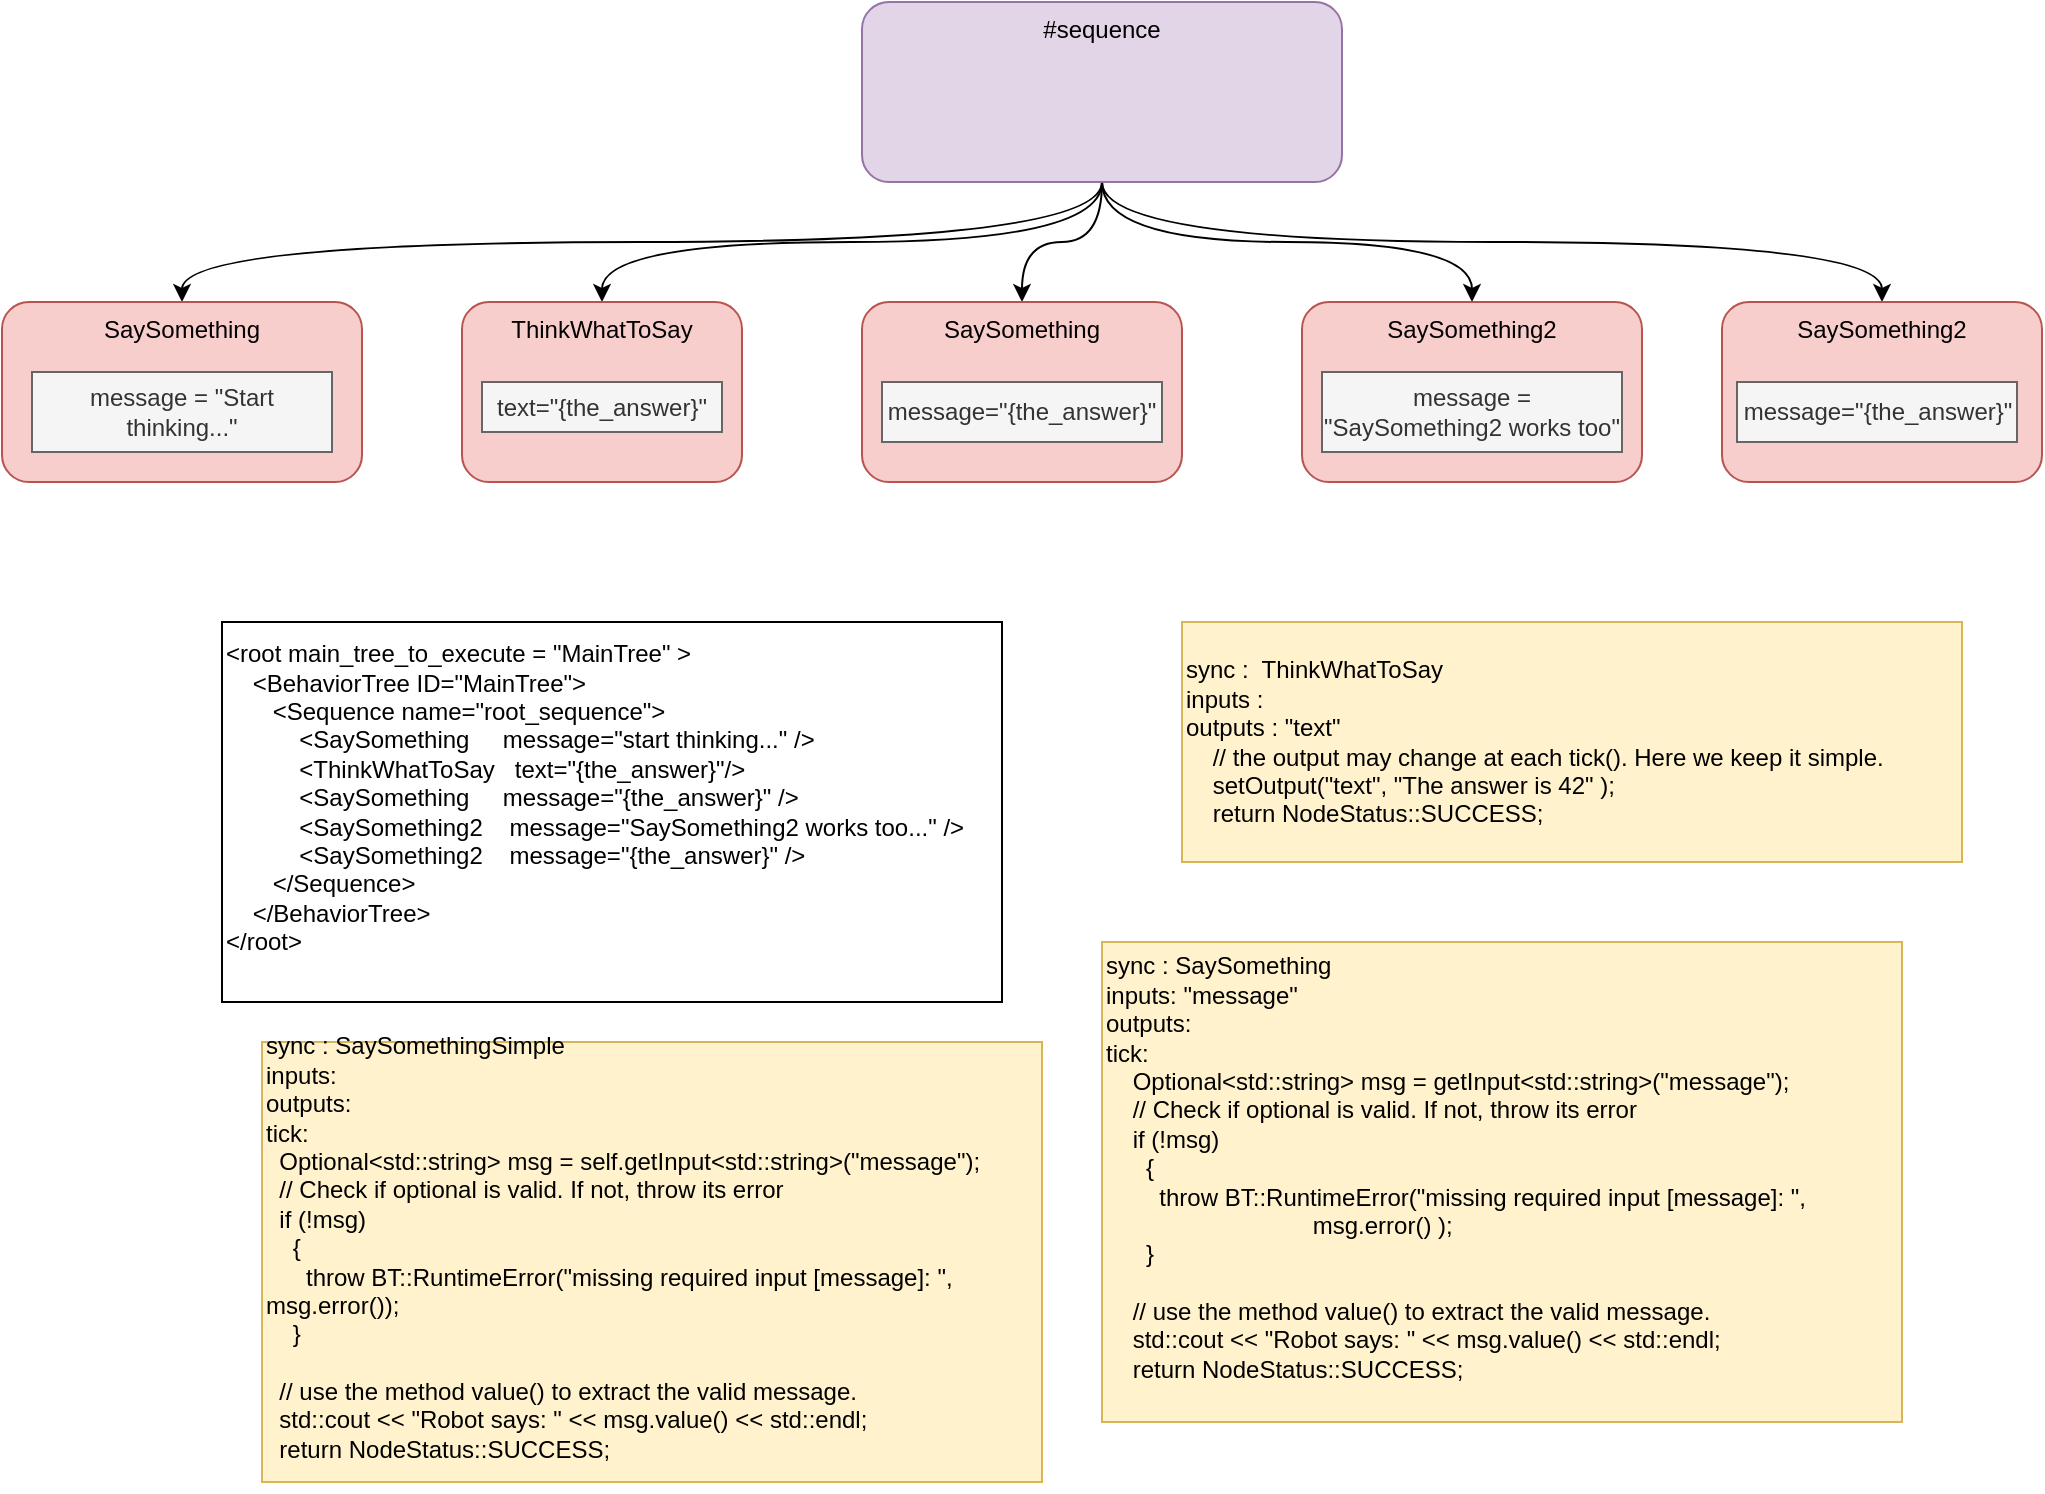 <mxfile version="14.6.13" type="device"><diagram id="dl6viYF46tLr151Z0Rqe" name="tree"><mxGraphModel dx="1062" dy="553" grid="1" gridSize="10" guides="1" tooltips="1" connect="1" arrows="1" fold="1" page="1" pageScale="1" pageWidth="1100" pageHeight="850" math="0" shadow="0"><root><mxCell id="0"/><mxCell id="1" parent="0"/><mxCell id="VDCRdWPJAwFapRl1d_3T-2" style="edgeStyle=orthogonalEdgeStyle;orthogonalLoop=1;jettySize=auto;html=1;exitX=0.5;exitY=1;exitDx=0;exitDy=0;verticalAlign=top;curved=1;" edge="1" parent="1" source="VDCRdWPJAwFapRl1d_3T-7" target="VDCRdWPJAwFapRl1d_3T-8"><mxGeometry relative="1" as="geometry"/></mxCell><mxCell id="VDCRdWPJAwFapRl1d_3T-3" style="edgeStyle=orthogonalEdgeStyle;orthogonalLoop=1;jettySize=auto;html=1;exitX=0.5;exitY=1;exitDx=0;exitDy=0;curved=1;verticalAlign=top;" edge="1" parent="1" source="VDCRdWPJAwFapRl1d_3T-7" target="VDCRdWPJAwFapRl1d_3T-11"><mxGeometry relative="1" as="geometry"/></mxCell><mxCell id="VDCRdWPJAwFapRl1d_3T-4" style="edgeStyle=orthogonalEdgeStyle;curved=1;orthogonalLoop=1;jettySize=auto;html=1;exitX=0.5;exitY=1;exitDx=0;exitDy=0;entryX=0.5;entryY=0;entryDx=0;entryDy=0;verticalAlign=top;" edge="1" parent="1" source="VDCRdWPJAwFapRl1d_3T-7" target="VDCRdWPJAwFapRl1d_3T-12"><mxGeometry relative="1" as="geometry"/></mxCell><mxCell id="VDCRdWPJAwFapRl1d_3T-5" style="edgeStyle=orthogonalEdgeStyle;curved=1;orthogonalLoop=1;jettySize=auto;html=1;exitX=0.5;exitY=1;exitDx=0;exitDy=0;entryX=0.5;entryY=0;entryDx=0;entryDy=0;verticalAlign=top;" edge="1" parent="1" source="VDCRdWPJAwFapRl1d_3T-7" target="VDCRdWPJAwFapRl1d_3T-9"><mxGeometry relative="1" as="geometry"/></mxCell><mxCell id="VDCRdWPJAwFapRl1d_3T-6" style="edgeStyle=orthogonalEdgeStyle;curved=1;orthogonalLoop=1;jettySize=auto;html=1;exitX=0.5;exitY=1;exitDx=0;exitDy=0;entryX=0.5;entryY=0;entryDx=0;entryDy=0;verticalAlign=top;" edge="1" parent="1" source="VDCRdWPJAwFapRl1d_3T-7" target="VDCRdWPJAwFapRl1d_3T-10"><mxGeometry relative="1" as="geometry"/></mxCell><mxCell id="VDCRdWPJAwFapRl1d_3T-7" value="#sequence" style="rounded=1;whiteSpace=wrap;html=1;verticalAlign=top;fillColor=#e1d5e7;strokeColor=#9673a6;" vertex="1" parent="1"><mxGeometry x="440" y="50" width="240" height="90" as="geometry"/></mxCell><mxCell id="VDCRdWPJAwFapRl1d_3T-8" value="SaySomething" style="rounded=1;whiteSpace=wrap;html=1;verticalAlign=top;fillColor=#f8cecc;strokeColor=#b85450;" vertex="1" parent="1"><mxGeometry x="440" y="200" width="160" height="90" as="geometry"/></mxCell><mxCell id="VDCRdWPJAwFapRl1d_3T-9" value="SaySomething2" style="rounded=1;whiteSpace=wrap;html=1;verticalAlign=top;fillColor=#f8cecc;strokeColor=#b85450;" vertex="1" parent="1"><mxGeometry x="660" y="200" width="170" height="90" as="geometry"/></mxCell><mxCell id="VDCRdWPJAwFapRl1d_3T-10" value="SaySomething2" style="rounded=1;whiteSpace=wrap;html=1;verticalAlign=top;fillColor=#f8cecc;strokeColor=#b85450;" vertex="1" parent="1"><mxGeometry x="870" y="200" width="160" height="90" as="geometry"/></mxCell><mxCell id="VDCRdWPJAwFapRl1d_3T-11" value="ThinkWhatToSay" style="rounded=1;whiteSpace=wrap;html=1;verticalAlign=top;fillColor=#f8cecc;strokeColor=#b85450;" vertex="1" parent="1"><mxGeometry x="240" y="200" width="140" height="90" as="geometry"/></mxCell><mxCell id="VDCRdWPJAwFapRl1d_3T-12" value="SaySomething" style="rounded=1;whiteSpace=wrap;html=1;verticalAlign=top;fillColor=#f8cecc;strokeColor=#b85450;" vertex="1" parent="1"><mxGeometry x="10" y="200" width="180" height="90" as="geometry"/></mxCell><mxCell id="VDCRdWPJAwFapRl1d_3T-13" value="message = &quot;SaySomething2 works too&quot;" style="rounded=0;whiteSpace=wrap;html=1;fillColor=#f5f5f5;strokeColor=#666666;fontColor=#333333;" vertex="1" parent="1"><mxGeometry x="670" y="235" width="150" height="40" as="geometry"/></mxCell><mxCell id="VDCRdWPJAwFapRl1d_3T-14" value="text=&quot;{the_answer}&quot;" style="rounded=0;whiteSpace=wrap;html=1;fillColor=#f5f5f5;strokeColor=#666666;fontColor=#333333;" vertex="1" parent="1"><mxGeometry x="250" y="240" width="120" height="25" as="geometry"/></mxCell><mxCell id="VDCRdWPJAwFapRl1d_3T-15" value="message=&quot;{the_answer}&quot;" style="rounded=0;whiteSpace=wrap;html=1;fillColor=#f5f5f5;strokeColor=#666666;fontColor=#333333;" vertex="1" parent="1"><mxGeometry x="450" y="240" width="140" height="30" as="geometry"/></mxCell><mxCell id="VDCRdWPJAwFapRl1d_3T-16" value="message=&quot;{the_answer}&quot;" style="rounded=0;whiteSpace=wrap;html=1;fillColor=#f5f5f5;strokeColor=#666666;fontColor=#333333;" vertex="1" parent="1"><mxGeometry x="877.5" y="240" width="140" height="30" as="geometry"/></mxCell><mxCell id="VDCRdWPJAwFapRl1d_3T-17" value="message = &quot;Start thinking...&quot;" style="rounded=0;whiteSpace=wrap;html=1;fillColor=#f5f5f5;strokeColor=#666666;fontColor=#333333;" vertex="1" parent="1"><mxGeometry x="25" y="235" width="150" height="40" as="geometry"/></mxCell><mxCell id="VDCRdWPJAwFapRl1d_3T-18" value="&lt;div&gt;&lt;div&gt;&amp;lt;root main_tree_to_execute = &quot;MainTree&quot; &amp;gt;&lt;/div&gt;&lt;div&gt;&amp;nbsp; &amp;nbsp; &amp;lt;BehaviorTree ID=&quot;MainTree&quot;&amp;gt;&lt;/div&gt;&lt;div&gt;&amp;nbsp; &amp;nbsp; &amp;nbsp; &amp;nbsp;&amp;lt;Sequence name=&quot;root_sequence&quot;&amp;gt;&lt;/div&gt;&lt;div&gt;&amp;nbsp; &amp;nbsp; &amp;nbsp; &amp;nbsp; &amp;nbsp; &amp;nbsp;&amp;lt;SaySomething&amp;nbsp; &amp;nbsp; &amp;nbsp;message=&quot;start thinking...&quot; /&amp;gt;&lt;/div&gt;&lt;div&gt;&amp;nbsp; &amp;nbsp; &amp;nbsp; &amp;nbsp; &amp;nbsp; &amp;nbsp;&amp;lt;ThinkWhatToSay&amp;nbsp; &amp;nbsp;text=&quot;{the_answer}&quot;/&amp;gt;&lt;/div&gt;&lt;div&gt;&amp;nbsp; &amp;nbsp; &amp;nbsp; &amp;nbsp; &amp;nbsp; &amp;nbsp;&amp;lt;SaySomething&amp;nbsp; &amp;nbsp; &amp;nbsp;message=&quot;{the_answer}&quot; /&amp;gt;&lt;/div&gt;&lt;div&gt;&amp;nbsp; &amp;nbsp; &amp;nbsp; &amp;nbsp; &amp;nbsp; &amp;nbsp;&amp;lt;SaySomething2&amp;nbsp; &amp;nbsp; message=&quot;SaySomething2 works too...&quot; /&amp;gt;&lt;/div&gt;&lt;div&gt;&amp;nbsp; &amp;nbsp; &amp;nbsp; &amp;nbsp; &amp;nbsp; &amp;nbsp;&amp;lt;SaySomething2&amp;nbsp; &amp;nbsp; message=&quot;{the_answer}&quot; /&amp;gt;&lt;/div&gt;&lt;div&gt;&amp;nbsp; &amp;nbsp; &amp;nbsp; &amp;nbsp;&amp;lt;/Sequence&amp;gt;&lt;/div&gt;&lt;div&gt;&amp;nbsp; &amp;nbsp; &amp;lt;/BehaviorTree&amp;gt;&lt;/div&gt;&lt;div&gt;&amp;lt;/root&amp;gt;&lt;/div&gt;&lt;/div&gt;&lt;div&gt;&lt;br style=&quot;&quot;&gt;&lt;/div&gt;" style="rounded=0;whiteSpace=wrap;html=1;align=left;" vertex="1" parent="1"><mxGeometry x="120" y="360" width="390" height="190" as="geometry"/></mxCell><mxCell id="VDCRdWPJAwFapRl1d_3T-19" value="&lt;span&gt;sync :&amp;nbsp; ThinkWhatToSay&lt;br&gt;inputs :&lt;br&gt;outputs : &quot;text&quot;&lt;br&gt;&lt;/span&gt;&lt;span&gt;&amp;nbsp; &amp;nbsp; // the output may change at each tick(). Here we keep it simple.&lt;/span&gt;&lt;br&gt;&lt;span&gt;&amp;nbsp; &amp;nbsp; setOutput(&quot;text&quot;, &quot;The answer is 42&quot; );&lt;/span&gt;&lt;br&gt;&lt;span&gt;&amp;nbsp; &amp;nbsp; return NodeStatus::SUCCESS;&lt;/span&gt;" style="rounded=0;whiteSpace=wrap;html=1;align=left;fillColor=#fff2cc;strokeColor=#d6b656;" vertex="1" parent="1"><mxGeometry x="600" y="360" width="390" height="120" as="geometry"/></mxCell><mxCell id="VDCRdWPJAwFapRl1d_3T-20" value="&lt;div&gt;&lt;div&gt;sync : SaySomething&lt;/div&gt;&lt;div&gt;inputs: &quot;message&quot;&lt;/div&gt;&lt;div&gt;outputs:&lt;/div&gt;&lt;div&gt;tick:&lt;/div&gt;&lt;div&gt;&amp;nbsp; &amp;nbsp; Optional&amp;lt;std::string&amp;gt; msg = getInput&amp;lt;std::string&amp;gt;(&quot;message&quot;);&lt;/div&gt;&lt;div&gt;&amp;nbsp; &amp;nbsp; // Check if optional is valid. If not, throw its error&lt;/div&gt;&lt;div&gt;&amp;nbsp; &amp;nbsp; if (!msg)&lt;/div&gt;&lt;div&gt;&amp;nbsp; &amp;nbsp; &amp;nbsp; {&lt;/div&gt;&lt;div&gt;&amp;nbsp; &amp;nbsp; &amp;nbsp; &amp;nbsp; throw BT::RuntimeError(&quot;missing required input [message]: &quot;,&amp;nbsp;&lt;/div&gt;&lt;div&gt;&amp;nbsp; &amp;nbsp; &amp;nbsp; &amp;nbsp; &amp;nbsp; &amp;nbsp; &amp;nbsp; &amp;nbsp; &amp;nbsp; &amp;nbsp; &amp;nbsp; &amp;nbsp; &amp;nbsp; &amp;nbsp; &amp;nbsp; &amp;nbsp;msg.error() );&lt;/div&gt;&lt;div&gt;&amp;nbsp; &amp;nbsp; &amp;nbsp; }&lt;/div&gt;&lt;div&gt;&lt;br&gt;&lt;/div&gt;&lt;div&gt;&amp;nbsp; &amp;nbsp; // use the method value() to extract the valid message.&lt;/div&gt;&lt;div&gt;&amp;nbsp; &amp;nbsp; std::cout &amp;lt;&amp;lt; &quot;Robot says: &quot; &amp;lt;&amp;lt; msg.value() &amp;lt;&amp;lt; std::endl;&lt;/div&gt;&lt;div&gt;&amp;nbsp; &amp;nbsp; return NodeStatus::SUCCESS;&lt;/div&gt;&lt;/div&gt;&lt;div&gt;&lt;br&gt;&lt;/div&gt;" style="rounded=0;whiteSpace=wrap;html=1;align=left;fillColor=#fff2cc;strokeColor=#d6b656;" vertex="1" parent="1"><mxGeometry x="560" y="520" width="400" height="240" as="geometry"/></mxCell><mxCell id="VDCRdWPJAwFapRl1d_3T-21" value="&lt;div&gt;sync : SaySomethingSimple&lt;/div&gt;&lt;div&gt;inputs:&lt;/div&gt;&lt;div&gt;outputs:&lt;/div&gt;&lt;div&gt;tick:&lt;/div&gt;&lt;div&gt;&amp;nbsp; Optional&amp;lt;std::string&amp;gt; msg = self.getInput&amp;lt;std::string&amp;gt;(&quot;message&quot;);&lt;/div&gt;&lt;div&gt;&amp;nbsp; // Check if optional is valid. If not, throw its error&lt;/div&gt;&lt;div&gt;&amp;nbsp; if (!msg)&lt;/div&gt;&lt;div&gt;&amp;nbsp; &amp;nbsp; {&lt;/div&gt;&lt;div&gt;&amp;nbsp; &amp;nbsp; &amp;nbsp; throw BT::RuntimeError(&quot;missing required input [message]: &quot;, msg.error());&lt;/div&gt;&lt;div&gt;&amp;nbsp; &amp;nbsp; }&lt;/div&gt;&lt;div&gt;&lt;br&gt;&lt;/div&gt;&lt;div&gt;&amp;nbsp; // use the method value() to extract the valid message.&lt;/div&gt;&lt;div&gt;&amp;nbsp; std::cout &amp;lt;&amp;lt; &quot;Robot says: &quot; &amp;lt;&amp;lt; msg.value() &amp;lt;&amp;lt; std::endl;&lt;/div&gt;&lt;div&gt;&amp;nbsp; return NodeStatus::SUCCESS;&lt;/div&gt;&lt;div&gt;&lt;br&gt;&lt;/div&gt;" style="rounded=0;whiteSpace=wrap;html=1;align=left;fillColor=#fff2cc;strokeColor=#d6b656;" vertex="1" parent="1"><mxGeometry x="140" y="570" width="390" height="220" as="geometry"/></mxCell></root></mxGraphModel></diagram></mxfile>